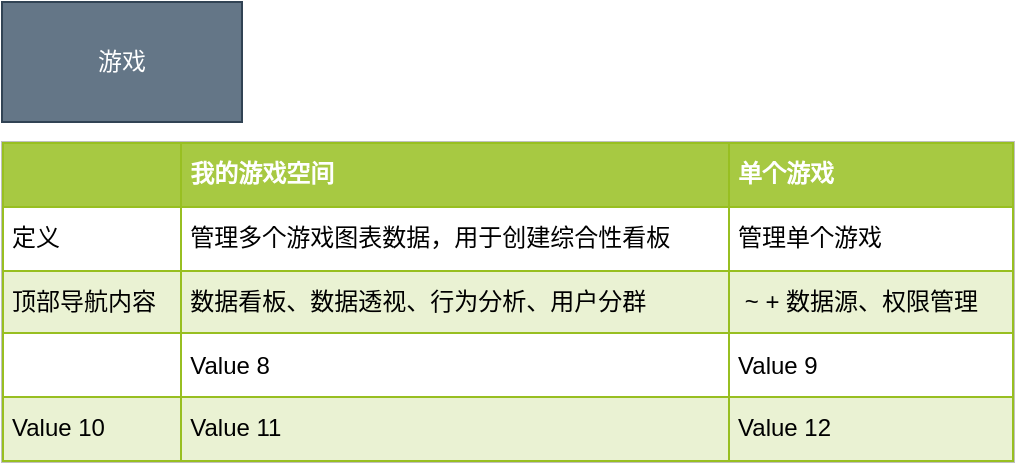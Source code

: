 <mxfile version="25.0.3" pages="2">
  <diagram id="UFjr5D8nX8CWeSErPRjB" name="第 1 页">
    <mxGraphModel dx="934" dy="547" grid="1" gridSize="10" guides="1" tooltips="1" connect="1" arrows="1" fold="1" page="1" pageScale="1" pageWidth="827" pageHeight="583" math="0" shadow="0">
      <root>
        <mxCell id="0" />
        <mxCell id="1" parent="0" />
        <mxCell id="fOOE3ZnmewSucdUrNxlC-1" value="游戏" style="rounded=0;whiteSpace=wrap;html=1;fillColor=#647687;strokeColor=#314354;fontColor=#ffffff;" parent="1" vertex="1">
          <mxGeometry x="50" y="150" width="120" height="60" as="geometry" />
        </mxCell>
        <mxCell id="fOOE3ZnmewSucdUrNxlC-2" value="&lt;table border=&quot;1&quot; width=&quot;100%&quot; cellpadding=&quot;4&quot; style=&quot;width: 100% ; height: 100% ; border-collapse: collapse&quot;&gt;&lt;tbody&gt;&lt;tr style=&quot;background-color: #a7c942 ; color: #ffffff ; border: 1px solid #98bf21&quot;&gt;&lt;th align=&quot;left&quot;&gt;&lt;/th&gt;&lt;th align=&quot;left&quot;&gt;我的游戏空间&lt;/th&gt;&lt;th align=&quot;left&quot;&gt;单个游戏&lt;/th&gt;&lt;/tr&gt;&lt;tr style=&quot;border: 1px solid #98bf21&quot;&gt;&lt;td&gt;定义&lt;/td&gt;&lt;td&gt;管理多个游戏图表数据，用于创建综合性看板&lt;/td&gt;&lt;td&gt;管理单个游戏&lt;/td&gt;&lt;/tr&gt;&lt;tr style=&quot;background-color: #eaf2d3 ; border: 1px solid #98bf21&quot;&gt;&lt;td&gt;顶部导航内容&lt;/td&gt;&lt;td&gt;数据看板、数据透视、行为分析、用户分群&lt;/td&gt;&lt;td&gt;&amp;nbsp;~ + 数据源、权限管理&lt;/td&gt;&lt;/tr&gt;&lt;tr style=&quot;border: 1px solid #98bf21&quot;&gt;&lt;td&gt;&lt;br&gt;&lt;/td&gt;&lt;td&gt;Value 8&lt;/td&gt;&lt;td&gt;Value 9&lt;/td&gt;&lt;/tr&gt;&lt;tr style=&quot;background-color: #eaf2d3 ; border: 1px solid #98bf21&quot;&gt;&lt;td&gt;Value 10&lt;/td&gt;&lt;td&gt;Value 11&lt;/td&gt;&lt;td&gt;Value 12&lt;/td&gt;&lt;/tr&gt;&lt;/tbody&gt;&lt;/table&gt;" style="text;html=1;strokeColor=#c0c0c0;fillColor=#ffffff;overflow=fill;rounded=0;" parent="1" vertex="1">
          <mxGeometry x="50" y="220" width="506" height="160" as="geometry" />
        </mxCell>
      </root>
    </mxGraphModel>
  </diagram>
  <diagram id="h6a42zIzRrJFiKIyOigt" name="第 2 页">
    <mxGraphModel dx="882" dy="583" grid="1" gridSize="10" guides="1" tooltips="1" connect="1" arrows="1" fold="1" page="1" pageScale="1" pageWidth="827" pageHeight="1169" math="0" shadow="0">
      <root>
        <mxCell id="0" />
        <mxCell id="1" parent="0" />
        <mxCell id="hCrUyMNeQf5XTQwkRWOc-12" value="" style="group" vertex="1" connectable="0" parent="1">
          <mxGeometry x="74" y="185" width="662" height="192" as="geometry" />
        </mxCell>
        <mxCell id="hCrUyMNeQf5XTQwkRWOc-1" value="物理表" style="rounded=0;whiteSpace=wrap;html=1;fillColor=#647687;strokeColor=#314354;fontColor=#ffffff;" vertex="1" parent="hCrUyMNeQf5XTQwkRWOc-12">
          <mxGeometry x="268" y="62" width="120" height="60" as="geometry" />
        </mxCell>
        <mxCell id="hCrUyMNeQf5XTQwkRWOc-2" value="数据治理" style="text;html=1;strokeColor=none;fillColor=none;align=center;verticalAlign=middle;whiteSpace=wrap;rounded=0;fontSize=14;" vertex="1" parent="hCrUyMNeQf5XTQwkRWOc-12">
          <mxGeometry x="298" y="25" width="60" height="30" as="geometry" />
        </mxCell>
        <mxCell id="hCrUyMNeQf5XTQwkRWOc-3" value="普罗" style="text;html=1;strokeColor=none;fillColor=none;align=center;verticalAlign=middle;whiteSpace=wrap;rounded=0;fontSize=14;" vertex="1" parent="hCrUyMNeQf5XTQwkRWOc-12">
          <mxGeometry x="64" y="25" width="60" height="30" as="geometry" />
        </mxCell>
        <mxCell id="hCrUyMNeQf5XTQwkRWOc-4" value="BI" style="text;html=1;strokeColor=none;fillColor=none;align=center;verticalAlign=middle;whiteSpace=wrap;rounded=0;fontSize=14;" vertex="1" parent="hCrUyMNeQf5XTQwkRWOc-12">
          <mxGeometry x="538" y="25" width="60" height="30" as="geometry" />
        </mxCell>
        <mxCell id="hCrUyMNeQf5XTQwkRWOc-6" style="edgeStyle=orthogonalEdgeStyle;rounded=0;orthogonalLoop=1;jettySize=auto;html=1;exitX=1;exitY=0.5;exitDx=0;exitDy=0;entryX=0;entryY=0.5;entryDx=0;entryDy=0;" edge="1" parent="hCrUyMNeQf5XTQwkRWOc-12" source="hCrUyMNeQf5XTQwkRWOc-5" target="hCrUyMNeQf5XTQwkRWOc-1">
          <mxGeometry relative="1" as="geometry" />
        </mxCell>
        <mxCell id="hCrUyMNeQf5XTQwkRWOc-5" value="用户标签A" style="rounded=0;whiteSpace=wrap;html=1;fillColor=#f5f5f5;strokeColor=#666666;fontColor=#333333;" vertex="1" parent="hCrUyMNeQf5XTQwkRWOc-12">
          <mxGeometry x="38" y="62" width="120" height="60" as="geometry" />
        </mxCell>
        <mxCell id="hCrUyMNeQf5XTQwkRWOc-8" value="用户标签&lt;font color=&quot;#cc6600&quot;&gt;A&#39;&lt;/font&gt;" style="rounded=0;whiteSpace=wrap;html=1;fillColor=#f5f5f5;strokeColor=#666666;fontColor=#333333;" vertex="1" parent="hCrUyMNeQf5XTQwkRWOc-12">
          <mxGeometry x="508" y="62" width="120" height="60" as="geometry" />
        </mxCell>
        <mxCell id="hCrUyMNeQf5XTQwkRWOc-9" style="edgeStyle=orthogonalEdgeStyle;rounded=0;orthogonalLoop=1;jettySize=auto;html=1;exitX=1;exitY=0.5;exitDx=0;exitDy=0;entryX=0;entryY=0.5;entryDx=0;entryDy=0;" edge="1" parent="hCrUyMNeQf5XTQwkRWOc-12" source="hCrUyMNeQf5XTQwkRWOc-1" target="hCrUyMNeQf5XTQwkRWOc-8">
          <mxGeometry relative="1" as="geometry" />
        </mxCell>
        <mxCell id="hCrUyMNeQf5XTQwkRWOc-10" value="普罗创建的用户标签在治理上产生物理表" style="text;html=1;strokeColor=none;fillColor=none;align=center;verticalAlign=middle;whiteSpace=wrap;rounded=0;fontSize=10;" vertex="1" parent="hCrUyMNeQf5XTQwkRWOc-12">
          <mxGeometry x="148" y="131" width="130" height="30" as="geometry" />
        </mxCell>
        <mxCell id="hCrUyMNeQf5XTQwkRWOc-11" value="BI引用该部分表创建BI侧的用户标签" style="text;html=1;strokeColor=none;fillColor=none;align=center;verticalAlign=middle;whiteSpace=wrap;rounded=0;fontSize=10;" vertex="1" parent="hCrUyMNeQf5XTQwkRWOc-12">
          <mxGeometry x="383" y="131" width="130" height="30" as="geometry" />
        </mxCell>
      </root>
    </mxGraphModel>
  </diagram>
</mxfile>
